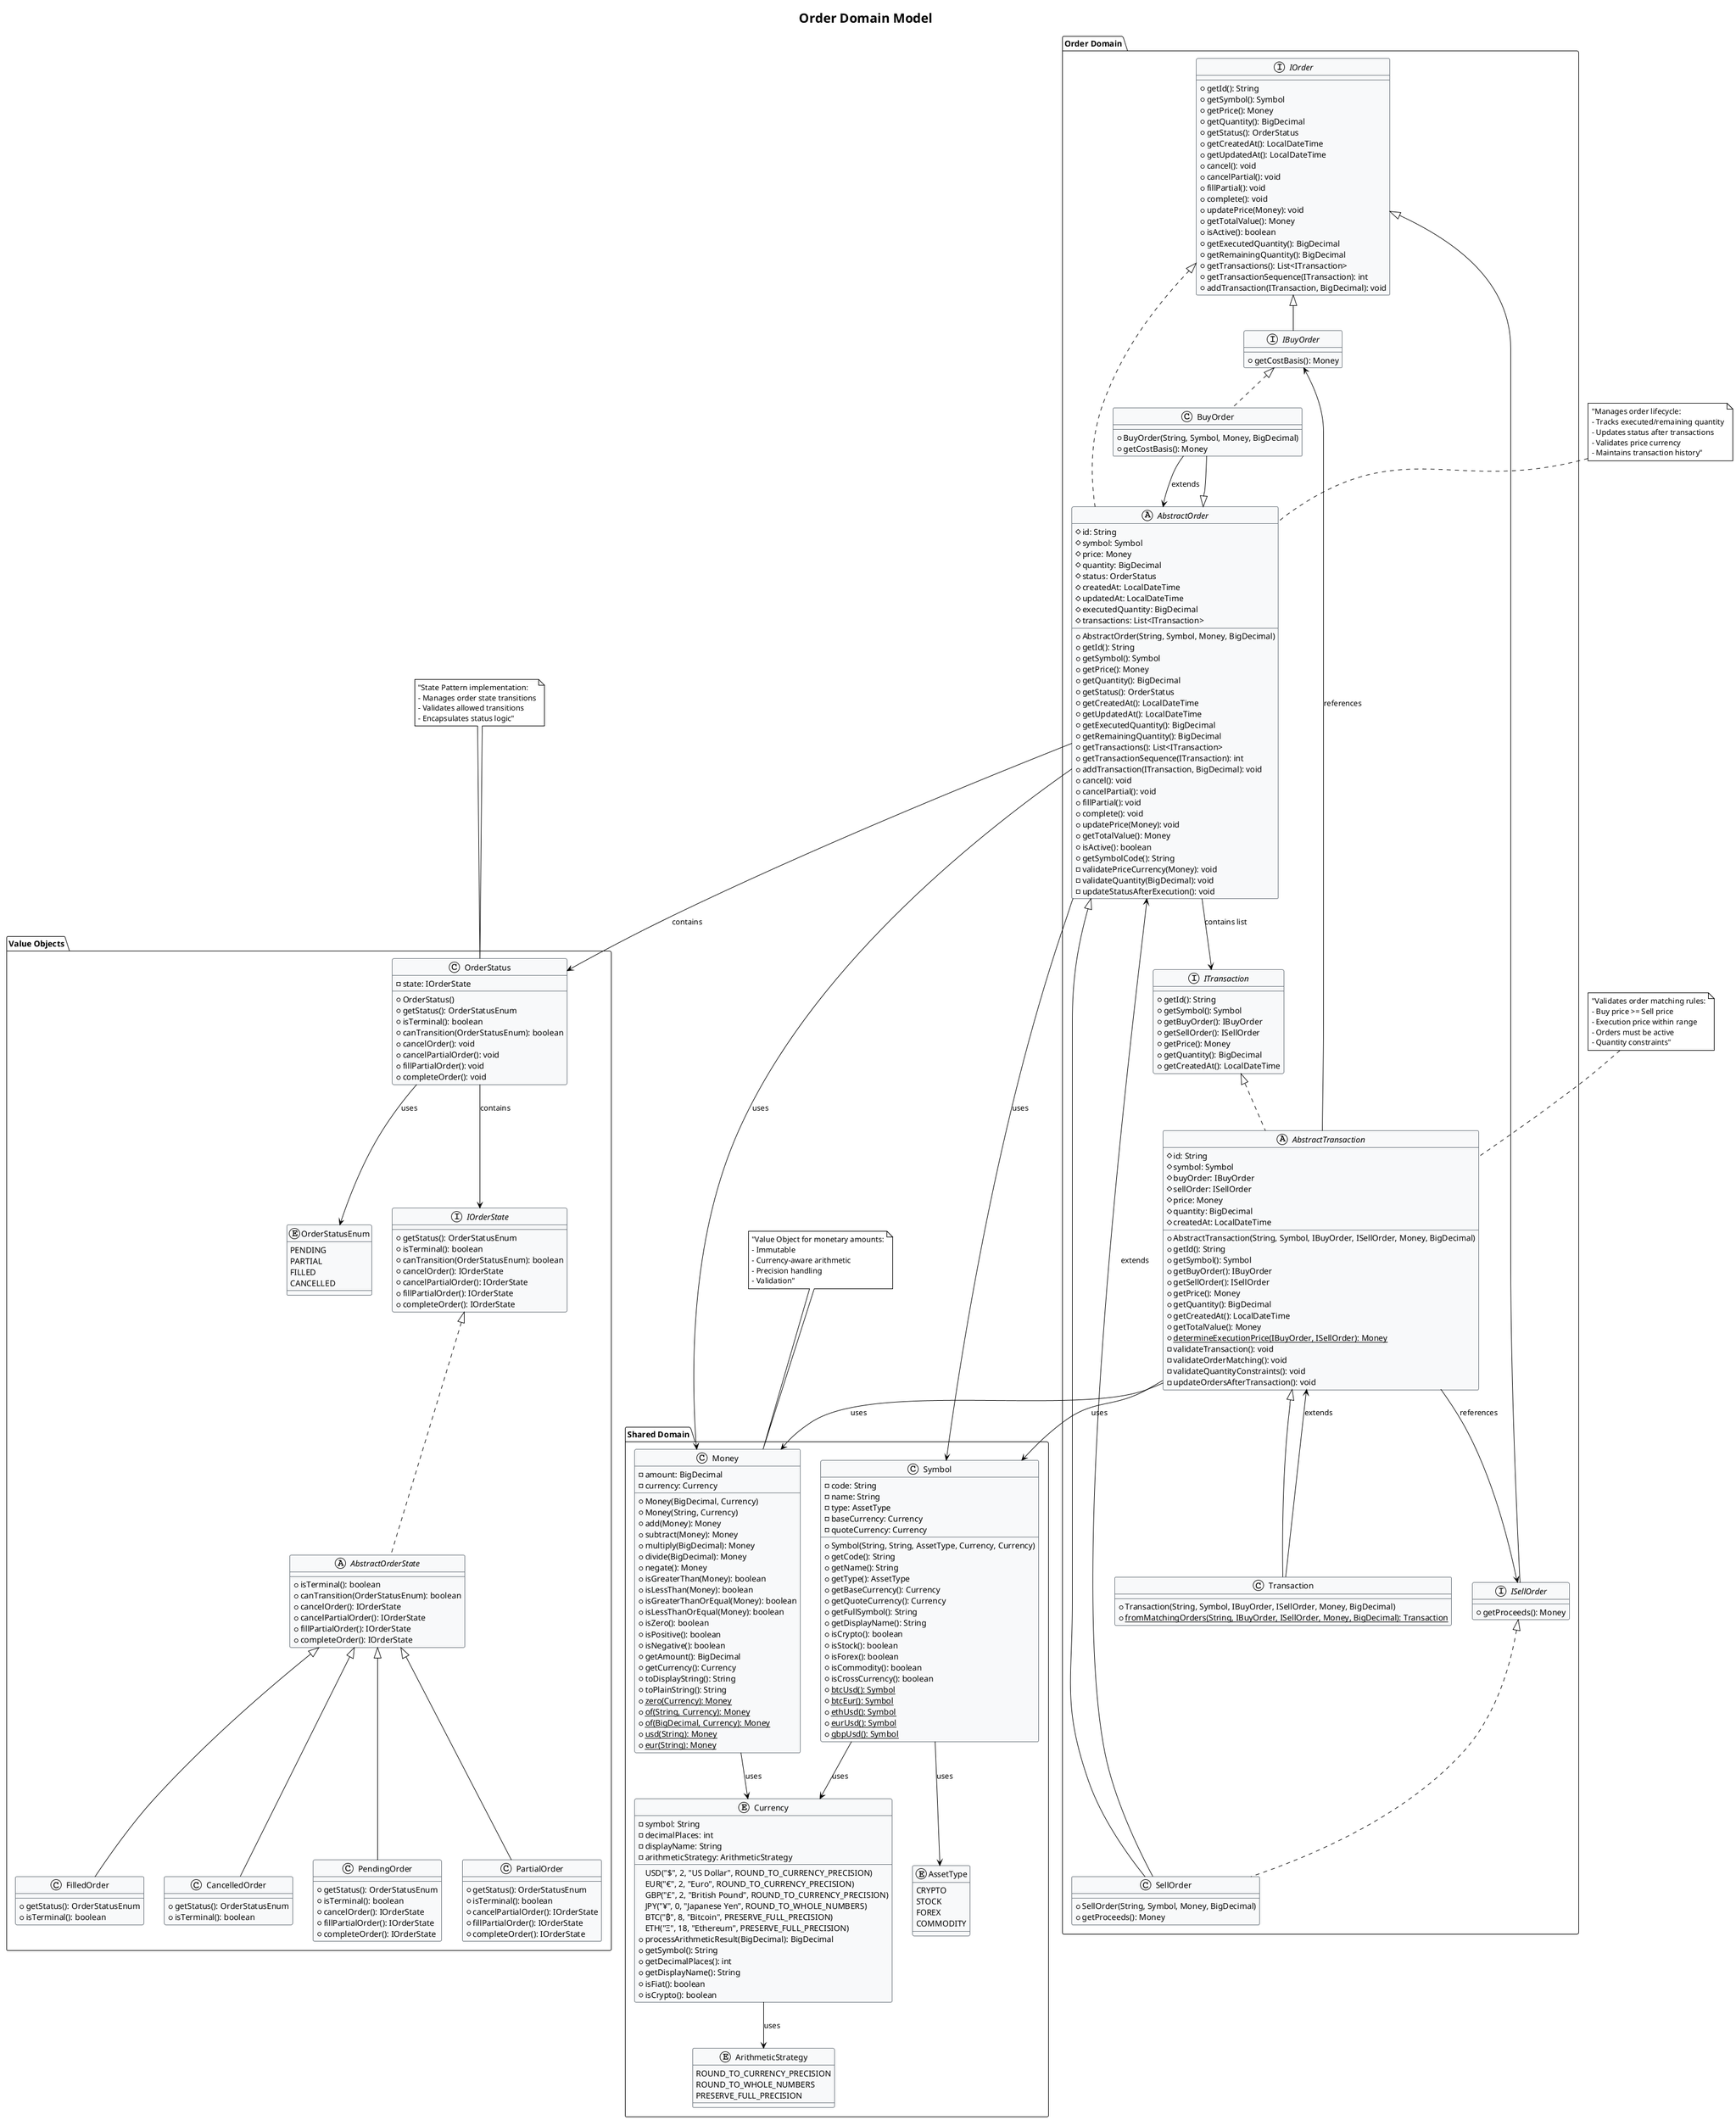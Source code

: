 @startuml Order Domain Model
!theme plain
skinparam backgroundColor #FFFFFF
skinparam classBackgroundColor #F8F9FA
skinparam classBorderColor #6C757D
skinparam stereotypeCBackgroundColor #E9ECEF

title Order Domain Model

package "Order Domain" {
    
    interface IOrder {
        +getId(): String
        +getSymbol(): Symbol
        +getPrice(): Money
        +getQuantity(): BigDecimal
        +getStatus(): OrderStatus
        +getCreatedAt(): LocalDateTime
        +getUpdatedAt(): LocalDateTime
        +cancel(): void
        +cancelPartial(): void
        +fillPartial(): void
        +complete(): void
        +updatePrice(Money): void
        +getTotalValue(): Money
        +isActive(): boolean
        +getExecutedQuantity(): BigDecimal
        +getRemainingQuantity(): BigDecimal
        +getTransactions(): List<ITransaction>
        +getTransactionSequence(ITransaction): int
        +addTransaction(ITransaction, BigDecimal): void
    }
    
    interface IBuyOrder {
        +getCostBasis(): Money
    }
    
    interface ISellOrder {
        +getProceeds(): Money
    }
    
    interface ITransaction {
        +getId(): String
        +getSymbol(): Symbol
        +getBuyOrder(): IBuyOrder
        +getSellOrder(): ISellOrder
        +getPrice(): Money
        +getQuantity(): BigDecimal
        +getCreatedAt(): LocalDateTime
    }
    
    abstract class AbstractOrder {
        #id: String
        #symbol: Symbol
        #price: Money
        #quantity: BigDecimal
        #status: OrderStatus
        #createdAt: LocalDateTime
        #updatedAt: LocalDateTime
        #executedQuantity: BigDecimal
        #transactions: List<ITransaction>
        
        +AbstractOrder(String, Symbol, Money, BigDecimal)
        +getId(): String
        +getSymbol(): Symbol
        +getPrice(): Money
        +getQuantity(): BigDecimal
        +getStatus(): OrderStatus
        +getCreatedAt(): LocalDateTime
        +getUpdatedAt(): LocalDateTime
        +getExecutedQuantity(): BigDecimal
        +getRemainingQuantity(): BigDecimal
        +getTransactions(): List<ITransaction>
        +getTransactionSequence(ITransaction): int
        +addTransaction(ITransaction, BigDecimal): void
        +cancel(): void
        +cancelPartial(): void
        +fillPartial(): void
        +complete(): void
        +updatePrice(Money): void
        +getTotalValue(): Money
        +isActive(): boolean
        +getSymbolCode(): String
        -validatePriceCurrency(Money): void
        -validateQuantity(BigDecimal): void
        -updateStatusAfterExecution(): void
    }
    
    class BuyOrder {
        +BuyOrder(String, Symbol, Money, BigDecimal)
        +getCostBasis(): Money
    }
    
    class SellOrder {
        +SellOrder(String, Symbol, Money, BigDecimal)
        +getProceeds(): Money
    }
    
    abstract class AbstractTransaction {
        #id: String
        #symbol: Symbol
        #buyOrder: IBuyOrder
        #sellOrder: ISellOrder
        #price: Money
        #quantity: BigDecimal
        #createdAt: LocalDateTime
        
        +AbstractTransaction(String, Symbol, IBuyOrder, ISellOrder, Money, BigDecimal)
        +getId(): String
        +getSymbol(): Symbol
        +getBuyOrder(): IBuyOrder
        +getSellOrder(): ISellOrder
        +getPrice(): Money
        +getQuantity(): BigDecimal
        +getCreatedAt(): LocalDateTime
        +getTotalValue(): Money
        +{static} determineExecutionPrice(IBuyOrder, ISellOrder): Money
        -validateTransaction(): void
        -validateOrderMatching(): void
        -validateQuantityConstraints(): void
        -updateOrdersAfterTransaction(): void
    }
    
    class Transaction {
        +Transaction(String, Symbol, IBuyOrder, ISellOrder, Money, BigDecimal)
        +{static} fromMatchingOrders(String, IBuyOrder, ISellOrder, Money, BigDecimal): Transaction
    }
}

package "Value Objects" {
    
    class OrderStatus {
        -state: IOrderState
        +OrderStatus()
        +getStatus(): OrderStatusEnum
        +isTerminal(): boolean
        +canTransition(OrderStatusEnum): boolean
        +cancelOrder(): void
        +cancelPartialOrder(): void
        +fillPartialOrder(): void
        +completeOrder(): void
    }
    
    enum OrderStatusEnum {
        PENDING
        PARTIAL
        FILLED
        CANCELLED
    }
    
    interface IOrderState {
        +getStatus(): OrderStatusEnum
        +isTerminal(): boolean
        +canTransition(OrderStatusEnum): boolean
        +cancelOrder(): IOrderState
        +cancelPartialOrder(): IOrderState
        +fillPartialOrder(): IOrderState
        +completeOrder(): IOrderState
    }
    
    abstract class AbstractOrderState {
        +isTerminal(): boolean
        +canTransition(OrderStatusEnum): boolean
        +cancelOrder(): IOrderState
        +cancelPartialOrder(): IOrderState
        +fillPartialOrder(): IOrderState
        +completeOrder(): IOrderState
    }
    
    class PendingOrder {
        +getStatus(): OrderStatusEnum
        +isTerminal(): boolean
        +cancelOrder(): IOrderState
        +fillPartialOrder(): IOrderState
        +completeOrder(): IOrderState
    }
    
    class PartialOrder {
        +getStatus(): OrderStatusEnum
        +isTerminal(): boolean
        +cancelPartialOrder(): IOrderState
        +fillPartialOrder(): IOrderState
        +completeOrder(): IOrderState
    }
    
    class FilledOrder {
        +getStatus(): OrderStatusEnum
        +isTerminal(): boolean
    }
    
    class CancelledOrder {
        +getStatus(): OrderStatusEnum
        +isTerminal(): boolean
    }
}

package "Shared Domain" {
    
    class Money {
        -amount: BigDecimal
        -currency: Currency
        +Money(BigDecimal, Currency)
        +Money(String, Currency)
        +add(Money): Money
        +subtract(Money): Money
        +multiply(BigDecimal): Money
        +divide(BigDecimal): Money
        +negate(): Money
        +isGreaterThan(Money): boolean
        +isLessThan(Money): boolean
        +isGreaterThanOrEqual(Money): boolean
        +isLessThanOrEqual(Money): boolean
        +isZero(): boolean
        +isPositive(): boolean
        +isNegative(): boolean
        +getAmount(): BigDecimal
        +getCurrency(): Currency
        +toDisplayString(): String
        +toPlainString(): String
        +{static} zero(Currency): Money
        +{static} of(String, Currency): Money
        +{static} of(BigDecimal, Currency): Money
        +{static} usd(String): Money
        +{static} eur(String): Money
    }
    
    enum Currency {
        USD("$", 2, "US Dollar", ROUND_TO_CURRENCY_PRECISION)
        EUR("€", 2, "Euro", ROUND_TO_CURRENCY_PRECISION)
        GBP("£", 2, "British Pound", ROUND_TO_CURRENCY_PRECISION)
        JPY("¥", 0, "Japanese Yen", ROUND_TO_WHOLE_NUMBERS)
        BTC("₿", 8, "Bitcoin", PRESERVE_FULL_PRECISION)
        ETH("Ξ", 18, "Ethereum", PRESERVE_FULL_PRECISION)
        
        -symbol: String
        -decimalPlaces: int
        -displayName: String
        -arithmeticStrategy: ArithmeticStrategy
        
        +processArithmeticResult(BigDecimal): BigDecimal
        +getSymbol(): String
        +getDecimalPlaces(): int
        +getDisplayName(): String
        +isFiat(): boolean
        +isCrypto(): boolean
    }
    
    class Symbol {
        -code: String
        -name: String
        -type: AssetType
        -baseCurrency: Currency
        -quoteCurrency: Currency
        
        +Symbol(String, String, AssetType, Currency, Currency)
        +getCode(): String
        +getName(): String
        +getType(): AssetType
        +getBaseCurrency(): Currency
        +getQuoteCurrency(): Currency
        +getFullSymbol(): String
        +getDisplayName(): String
        +isCrypto(): boolean
        +isStock(): boolean
        +isForex(): boolean
        +isCommodity(): boolean
        +isCrossCurrency(): boolean
        +{static} btcUsd(): Symbol
        +{static} btcEur(): Symbol
        +{static} ethUsd(): Symbol
        +{static} eurUsd(): Symbol
        +{static} gbpUsd(): Symbol
    }
    
    enum AssetType {
        CRYPTO
        STOCK
        FOREX
        COMMODITY
    }
    
    enum ArithmeticStrategy {
        ROUND_TO_CURRENCY_PRECISION
        ROUND_TO_WHOLE_NUMBERS
        PRESERVE_FULL_PRECISION
    }
}

' Relationships
IOrder <|-- IBuyOrder
IOrder <|-- ISellOrder
IBuyOrder <|.. BuyOrder
ISellOrder <|.. SellOrder
IOrder <|.. AbstractOrder
AbstractOrder <|-- BuyOrder
AbstractOrder <|-- SellOrder

ITransaction <|.. AbstractTransaction
AbstractTransaction <|-- Transaction

AbstractOrder --> OrderStatus : contains
AbstractOrder --> Symbol : uses
AbstractOrder --> Money : uses
AbstractOrder --> ITransaction : contains list

AbstractTransaction --> IBuyOrder : references
AbstractTransaction --> ISellOrder : references
AbstractTransaction --> Symbol : uses
AbstractTransaction --> Money : uses

OrderStatus --> IOrderState : contains
OrderStatus --> OrderStatusEnum : uses
IOrderState <|.. AbstractOrderState
AbstractOrderState <|-- PendingOrder
AbstractOrderState <|-- PartialOrder
AbstractOrderState <|-- FilledOrder
AbstractOrderState <|-- CancelledOrder

Money --> Currency : uses
Symbol --> Currency : uses
Symbol --> AssetType : uses
Currency --> ArithmeticStrategy : uses

Transaction --> AbstractTransaction : extends
BuyOrder --> AbstractOrder : extends
SellOrder --> AbstractOrder : extends

note top of AbstractTransaction : "Validates order matching rules:\n- Buy price >= Sell price\n- Execution price within range\n- Orders must be active\n- Quantity constraints"

note top of AbstractOrder : "Manages order lifecycle:\n- Tracks executed/remaining quantity\n- Updates status after transactions\n- Validates price currency\n- Maintains transaction history"

note top of OrderStatus : "State Pattern implementation:\n- Manages order state transitions\n- Validates allowed transitions\n- Encapsulates status logic"

note top of Money : "Value Object for monetary amounts:\n- Immutable\n- Currency-aware arithmetic\n- Precision handling\n- Validation"

@enduml